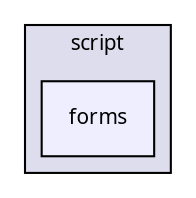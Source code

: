 digraph G {
  compound=true
  node [ fontsize=10, fontname="FreeSans.ttf"];
  edge [ labelfontsize=9, labelfontname="FreeSans.ttf"];
  subgraph clusterdir_6b7357a7c4a1ed6258afa492af8bdda5 {
    graph [ bgcolor="#ddddee", pencolor="black", label="script" fontname="FreeSans.ttf", fontsize=10, URL="dir_6b7357a7c4a1ed6258afa492af8bdda5.html"]
  dir_db994d9aeee6ed16acc56a90715594f8 [shape=box, label="forms", style="filled", fillcolor="#eeeeff", pencolor="black", URL="dir_db994d9aeee6ed16acc56a90715594f8.html"];
  }
}
